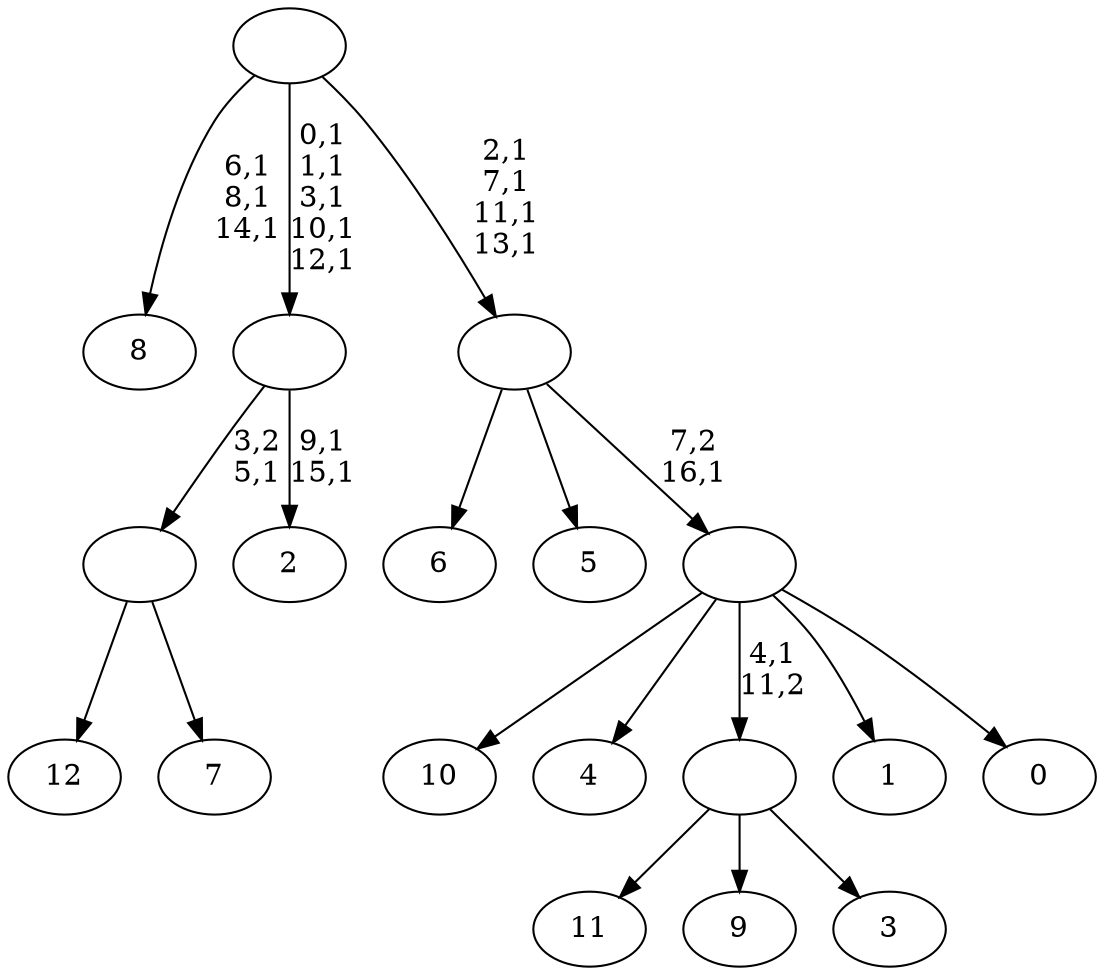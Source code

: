 digraph T {
	30 [label="12"]
	29 [label="11"]
	28 [label="10"]
	27 [label="9"]
	26 [label="8"]
	22 [label="7"]
	21 [label=""]
	20 [label="6"]
	19 [label="5"]
	18 [label="4"]
	17 [label="3"]
	16 [label=""]
	15 [label="2"]
	12 [label=""]
	7 [label="1"]
	6 [label="0"]
	5 [label=""]
	4 [label=""]
	0 [label=""]
	21 -> 30 [label=""]
	21 -> 22 [label=""]
	16 -> 29 [label=""]
	16 -> 27 [label=""]
	16 -> 17 [label=""]
	12 -> 15 [label="9,1\n15,1"]
	12 -> 21 [label="3,2\n5,1"]
	5 -> 28 [label=""]
	5 -> 18 [label=""]
	5 -> 16 [label="4,1\n11,2"]
	5 -> 7 [label=""]
	5 -> 6 [label=""]
	4 -> 20 [label=""]
	4 -> 19 [label=""]
	4 -> 5 [label="7,2\n16,1"]
	0 -> 4 [label="2,1\n7,1\n11,1\n13,1"]
	0 -> 12 [label="0,1\n1,1\n3,1\n10,1\n12,1"]
	0 -> 26 [label="6,1\n8,1\n14,1"]
}
